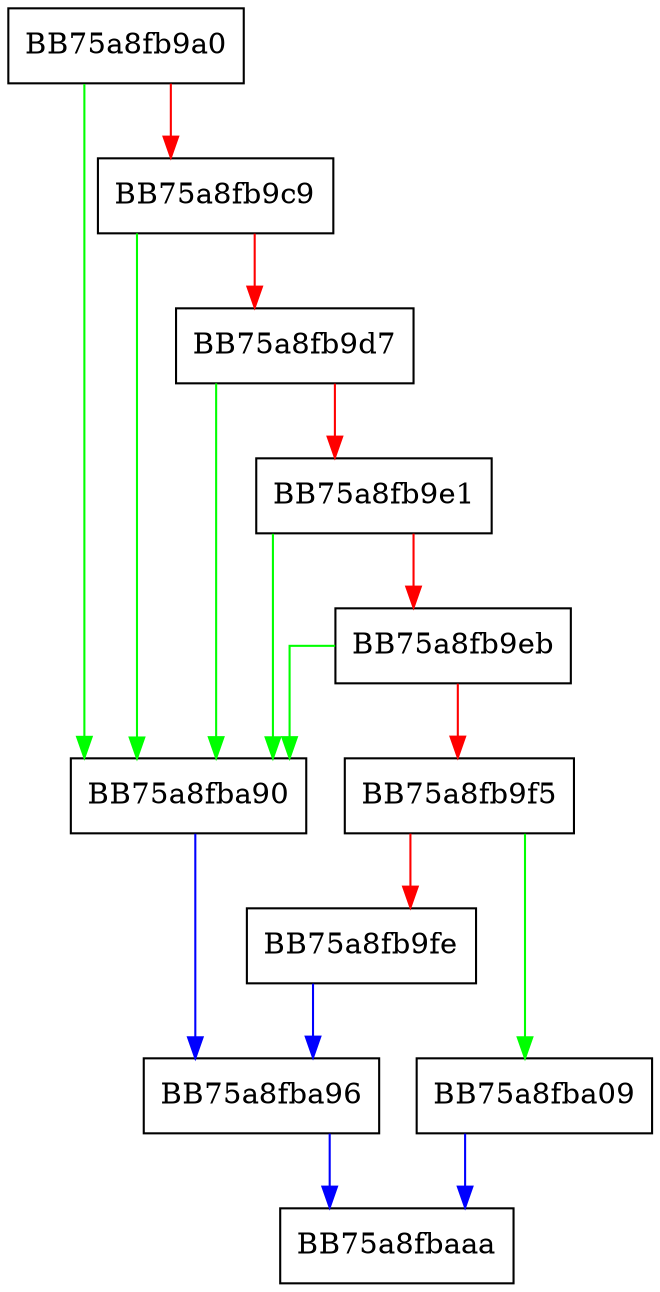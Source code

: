 digraph register_high_compute_process_callback {
  node [shape="box"];
  graph [splines=ortho];
  BB75a8fb9a0 -> BB75a8fba90 [color="green"];
  BB75a8fb9a0 -> BB75a8fb9c9 [color="red"];
  BB75a8fb9c9 -> BB75a8fba90 [color="green"];
  BB75a8fb9c9 -> BB75a8fb9d7 [color="red"];
  BB75a8fb9d7 -> BB75a8fba90 [color="green"];
  BB75a8fb9d7 -> BB75a8fb9e1 [color="red"];
  BB75a8fb9e1 -> BB75a8fba90 [color="green"];
  BB75a8fb9e1 -> BB75a8fb9eb [color="red"];
  BB75a8fb9eb -> BB75a8fba90 [color="green"];
  BB75a8fb9eb -> BB75a8fb9f5 [color="red"];
  BB75a8fb9f5 -> BB75a8fba09 [color="green"];
  BB75a8fb9f5 -> BB75a8fb9fe [color="red"];
  BB75a8fb9fe -> BB75a8fba96 [color="blue"];
  BB75a8fba09 -> BB75a8fbaaa [color="blue"];
  BB75a8fba90 -> BB75a8fba96 [color="blue"];
  BB75a8fba96 -> BB75a8fbaaa [color="blue"];
}